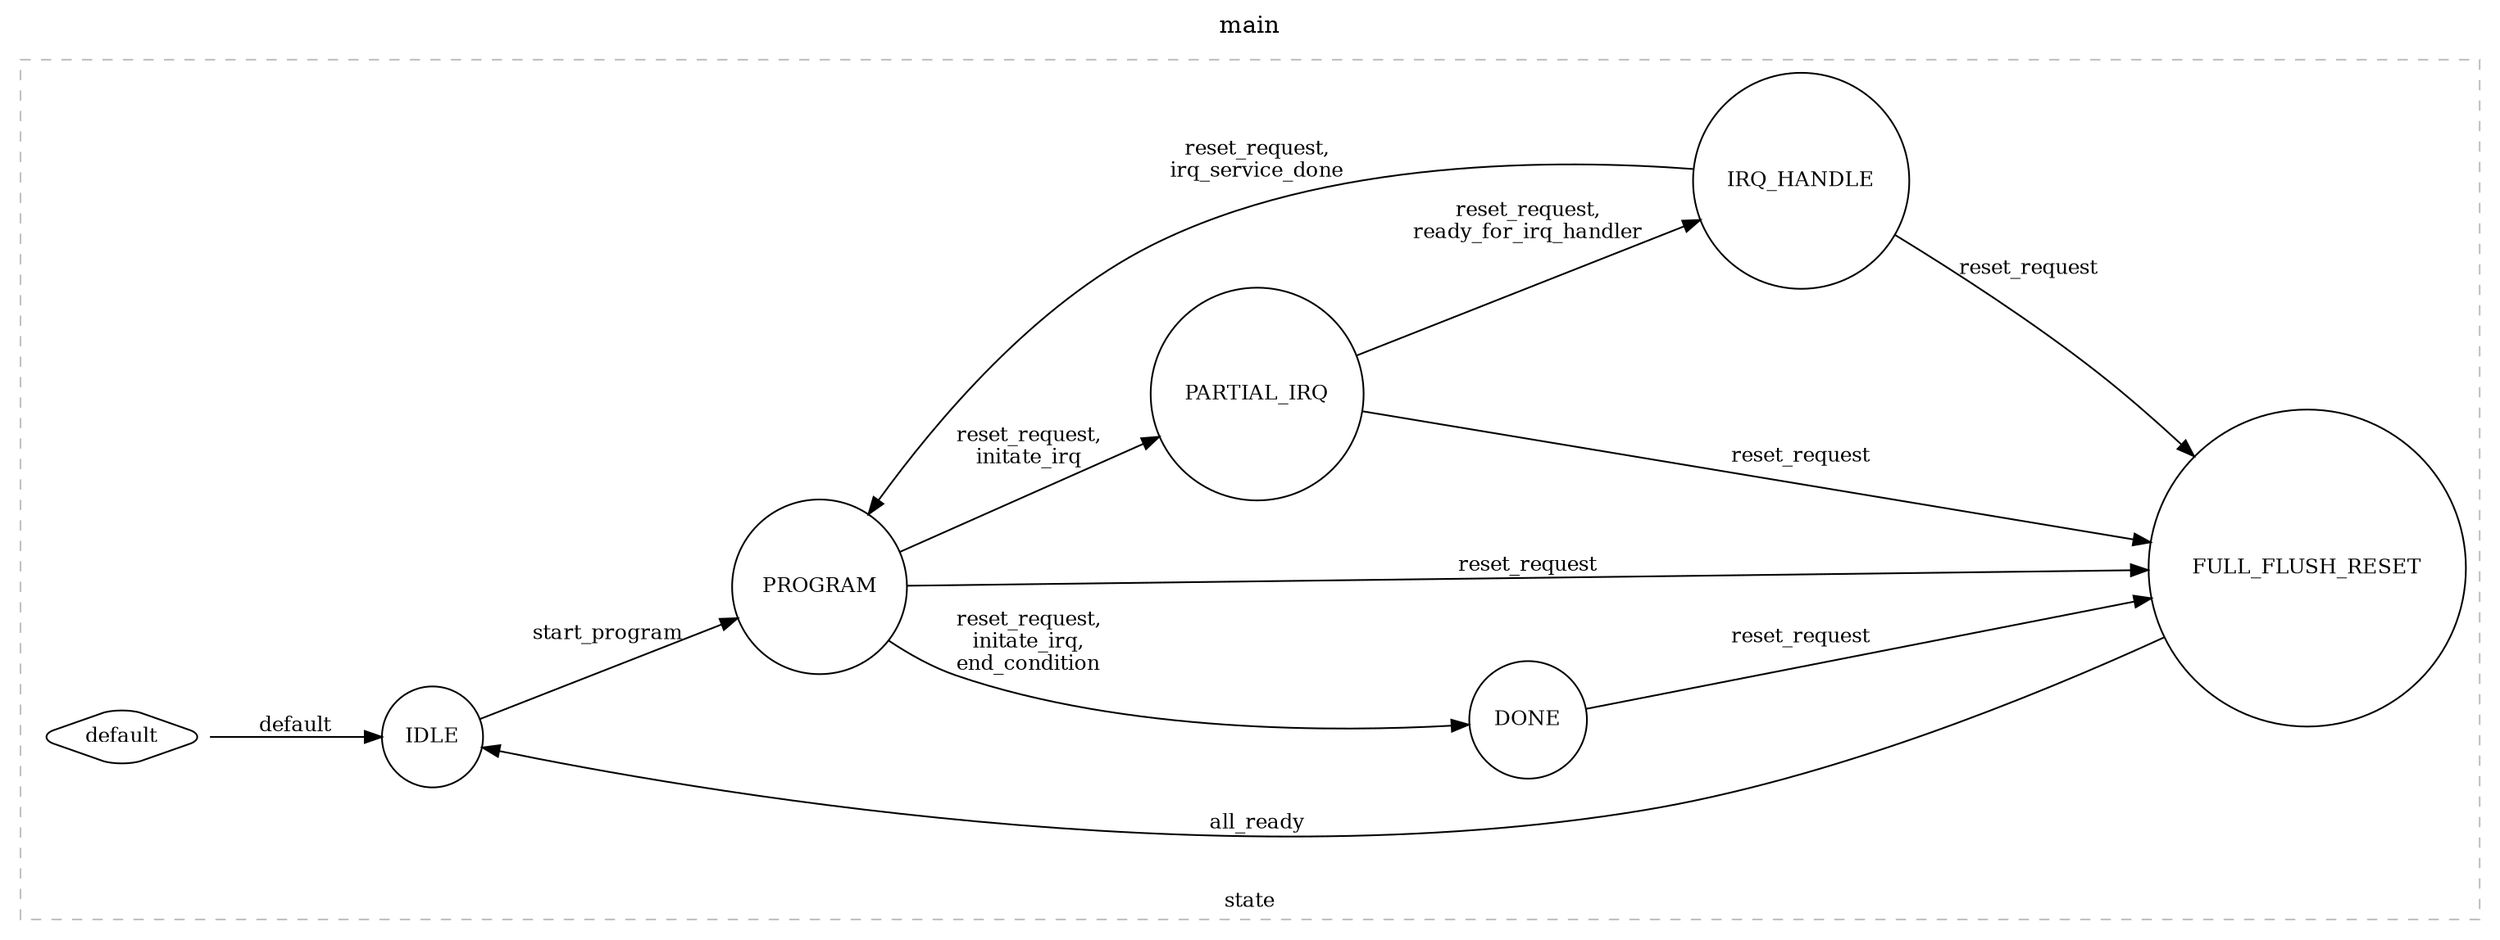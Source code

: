 digraph FSM {
  rankdir=LR;
  node [shape=circle, fontsize=12];
  edge [fontsize=12];
  graph [labelloc="t", label="main", fontsize=14, nodesep=0.7, ranksep=0.8, splines=spline, concentrate=false];
  "default" [shape=diamond, style=rounded, fontsize=12];
  "DONE";
  "FULL_FLUSH_RESET";
  "IDLE";
  "IRQ_HANDLE";
  "PARTIAL_IRQ";
  "PROGRAM";
  subgraph cluster_1 {
    label="state"; labelloc="b"; fontsize=12; style=dashed; color=gray;
    "IDLE" -> "PROGRAM" [label="start_program"];
    "PROGRAM" -> "FULL_FLUSH_RESET" [label="reset_request"];
    "PROGRAM" -> "PARTIAL_IRQ" [label="reset_request,
initate_irq"];
    "PROGRAM" -> "DONE" [label="reset_request,
initate_irq,
end_condition"];
    "PARTIAL_IRQ" -> "FULL_FLUSH_RESET" [label="reset_request"];
    "PARTIAL_IRQ" -> "IRQ_HANDLE" [label="reset_request,
ready_for_irq_handler"];
    "IRQ_HANDLE" -> "FULL_FLUSH_RESET" [label="reset_request"];
    "IRQ_HANDLE" -> "PROGRAM" [label="reset_request,
irq_service_done"];
    "FULL_FLUSH_RESET" -> "IDLE" [label="all_ready"];
    "DONE" -> "FULL_FLUSH_RESET" [label="reset_request"];
    "default" -> "IDLE" [label="default"];
  }
}